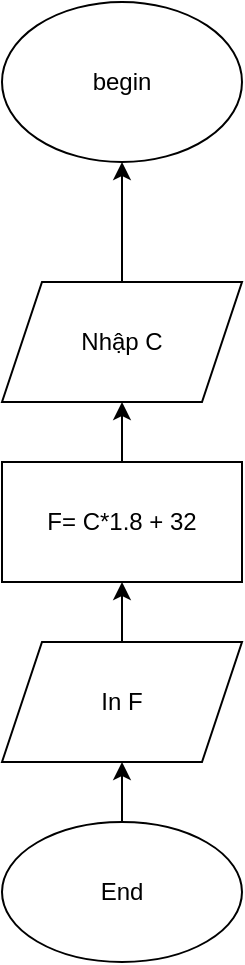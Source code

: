<mxfile version="21.1.5" type="github">
  <diagram name="Trang-1" id="KHdUbdDEBDviUtL646VA">
    <mxGraphModel dx="1050" dy="549" grid="1" gridSize="10" guides="1" tooltips="1" connect="1" arrows="1" fold="1" page="1" pageScale="1" pageWidth="827" pageHeight="1169" math="0" shadow="0">
      <root>
        <mxCell id="0" />
        <mxCell id="1" parent="0" />
        <mxCell id="1vTEANDpWej2wxE2s6X4-1" value="begin" style="ellipse;whiteSpace=wrap;html=1;" vertex="1" parent="1">
          <mxGeometry x="330" y="240" width="120" height="80" as="geometry" />
        </mxCell>
        <mxCell id="1vTEANDpWej2wxE2s6X4-3" style="edgeStyle=orthogonalEdgeStyle;rounded=0;orthogonalLoop=1;jettySize=auto;html=1;entryX=0.5;entryY=1;entryDx=0;entryDy=0;exitX=0.5;exitY=0;exitDx=0;exitDy=0;" edge="1" parent="1" source="1vTEANDpWej2wxE2s6X4-2" target="1vTEANDpWej2wxE2s6X4-1">
          <mxGeometry relative="1" as="geometry" />
        </mxCell>
        <mxCell id="1vTEANDpWej2wxE2s6X4-2" value="Nhập C" style="shape=parallelogram;perimeter=parallelogramPerimeter;whiteSpace=wrap;html=1;fixedSize=1;" vertex="1" parent="1">
          <mxGeometry x="330" y="380" width="120" height="60" as="geometry" />
        </mxCell>
        <mxCell id="1vTEANDpWej2wxE2s6X4-5" style="edgeStyle=orthogonalEdgeStyle;rounded=0;orthogonalLoop=1;jettySize=auto;html=1;entryX=0.5;entryY=1;entryDx=0;entryDy=0;" edge="1" parent="1" source="1vTEANDpWej2wxE2s6X4-4" target="1vTEANDpWej2wxE2s6X4-2">
          <mxGeometry relative="1" as="geometry" />
        </mxCell>
        <mxCell id="1vTEANDpWej2wxE2s6X4-4" value="F= C*1.8 + 32" style="rounded=0;whiteSpace=wrap;html=1;" vertex="1" parent="1">
          <mxGeometry x="330" y="470" width="120" height="60" as="geometry" />
        </mxCell>
        <mxCell id="1vTEANDpWej2wxE2s6X4-7" style="edgeStyle=orthogonalEdgeStyle;rounded=0;orthogonalLoop=1;jettySize=auto;html=1;entryX=0.5;entryY=1;entryDx=0;entryDy=0;" edge="1" parent="1" source="1vTEANDpWej2wxE2s6X4-6" target="1vTEANDpWej2wxE2s6X4-4">
          <mxGeometry relative="1" as="geometry" />
        </mxCell>
        <mxCell id="1vTEANDpWej2wxE2s6X4-6" value="In F" style="shape=parallelogram;perimeter=parallelogramPerimeter;whiteSpace=wrap;html=1;fixedSize=1;" vertex="1" parent="1">
          <mxGeometry x="330" y="560" width="120" height="60" as="geometry" />
        </mxCell>
        <mxCell id="1vTEANDpWej2wxE2s6X4-9" style="edgeStyle=orthogonalEdgeStyle;rounded=0;orthogonalLoop=1;jettySize=auto;html=1;entryX=0.5;entryY=1;entryDx=0;entryDy=0;" edge="1" parent="1" source="1vTEANDpWej2wxE2s6X4-8" target="1vTEANDpWej2wxE2s6X4-6">
          <mxGeometry relative="1" as="geometry" />
        </mxCell>
        <mxCell id="1vTEANDpWej2wxE2s6X4-8" value="End" style="ellipse;whiteSpace=wrap;html=1;" vertex="1" parent="1">
          <mxGeometry x="330" y="650" width="120" height="70" as="geometry" />
        </mxCell>
      </root>
    </mxGraphModel>
  </diagram>
</mxfile>
